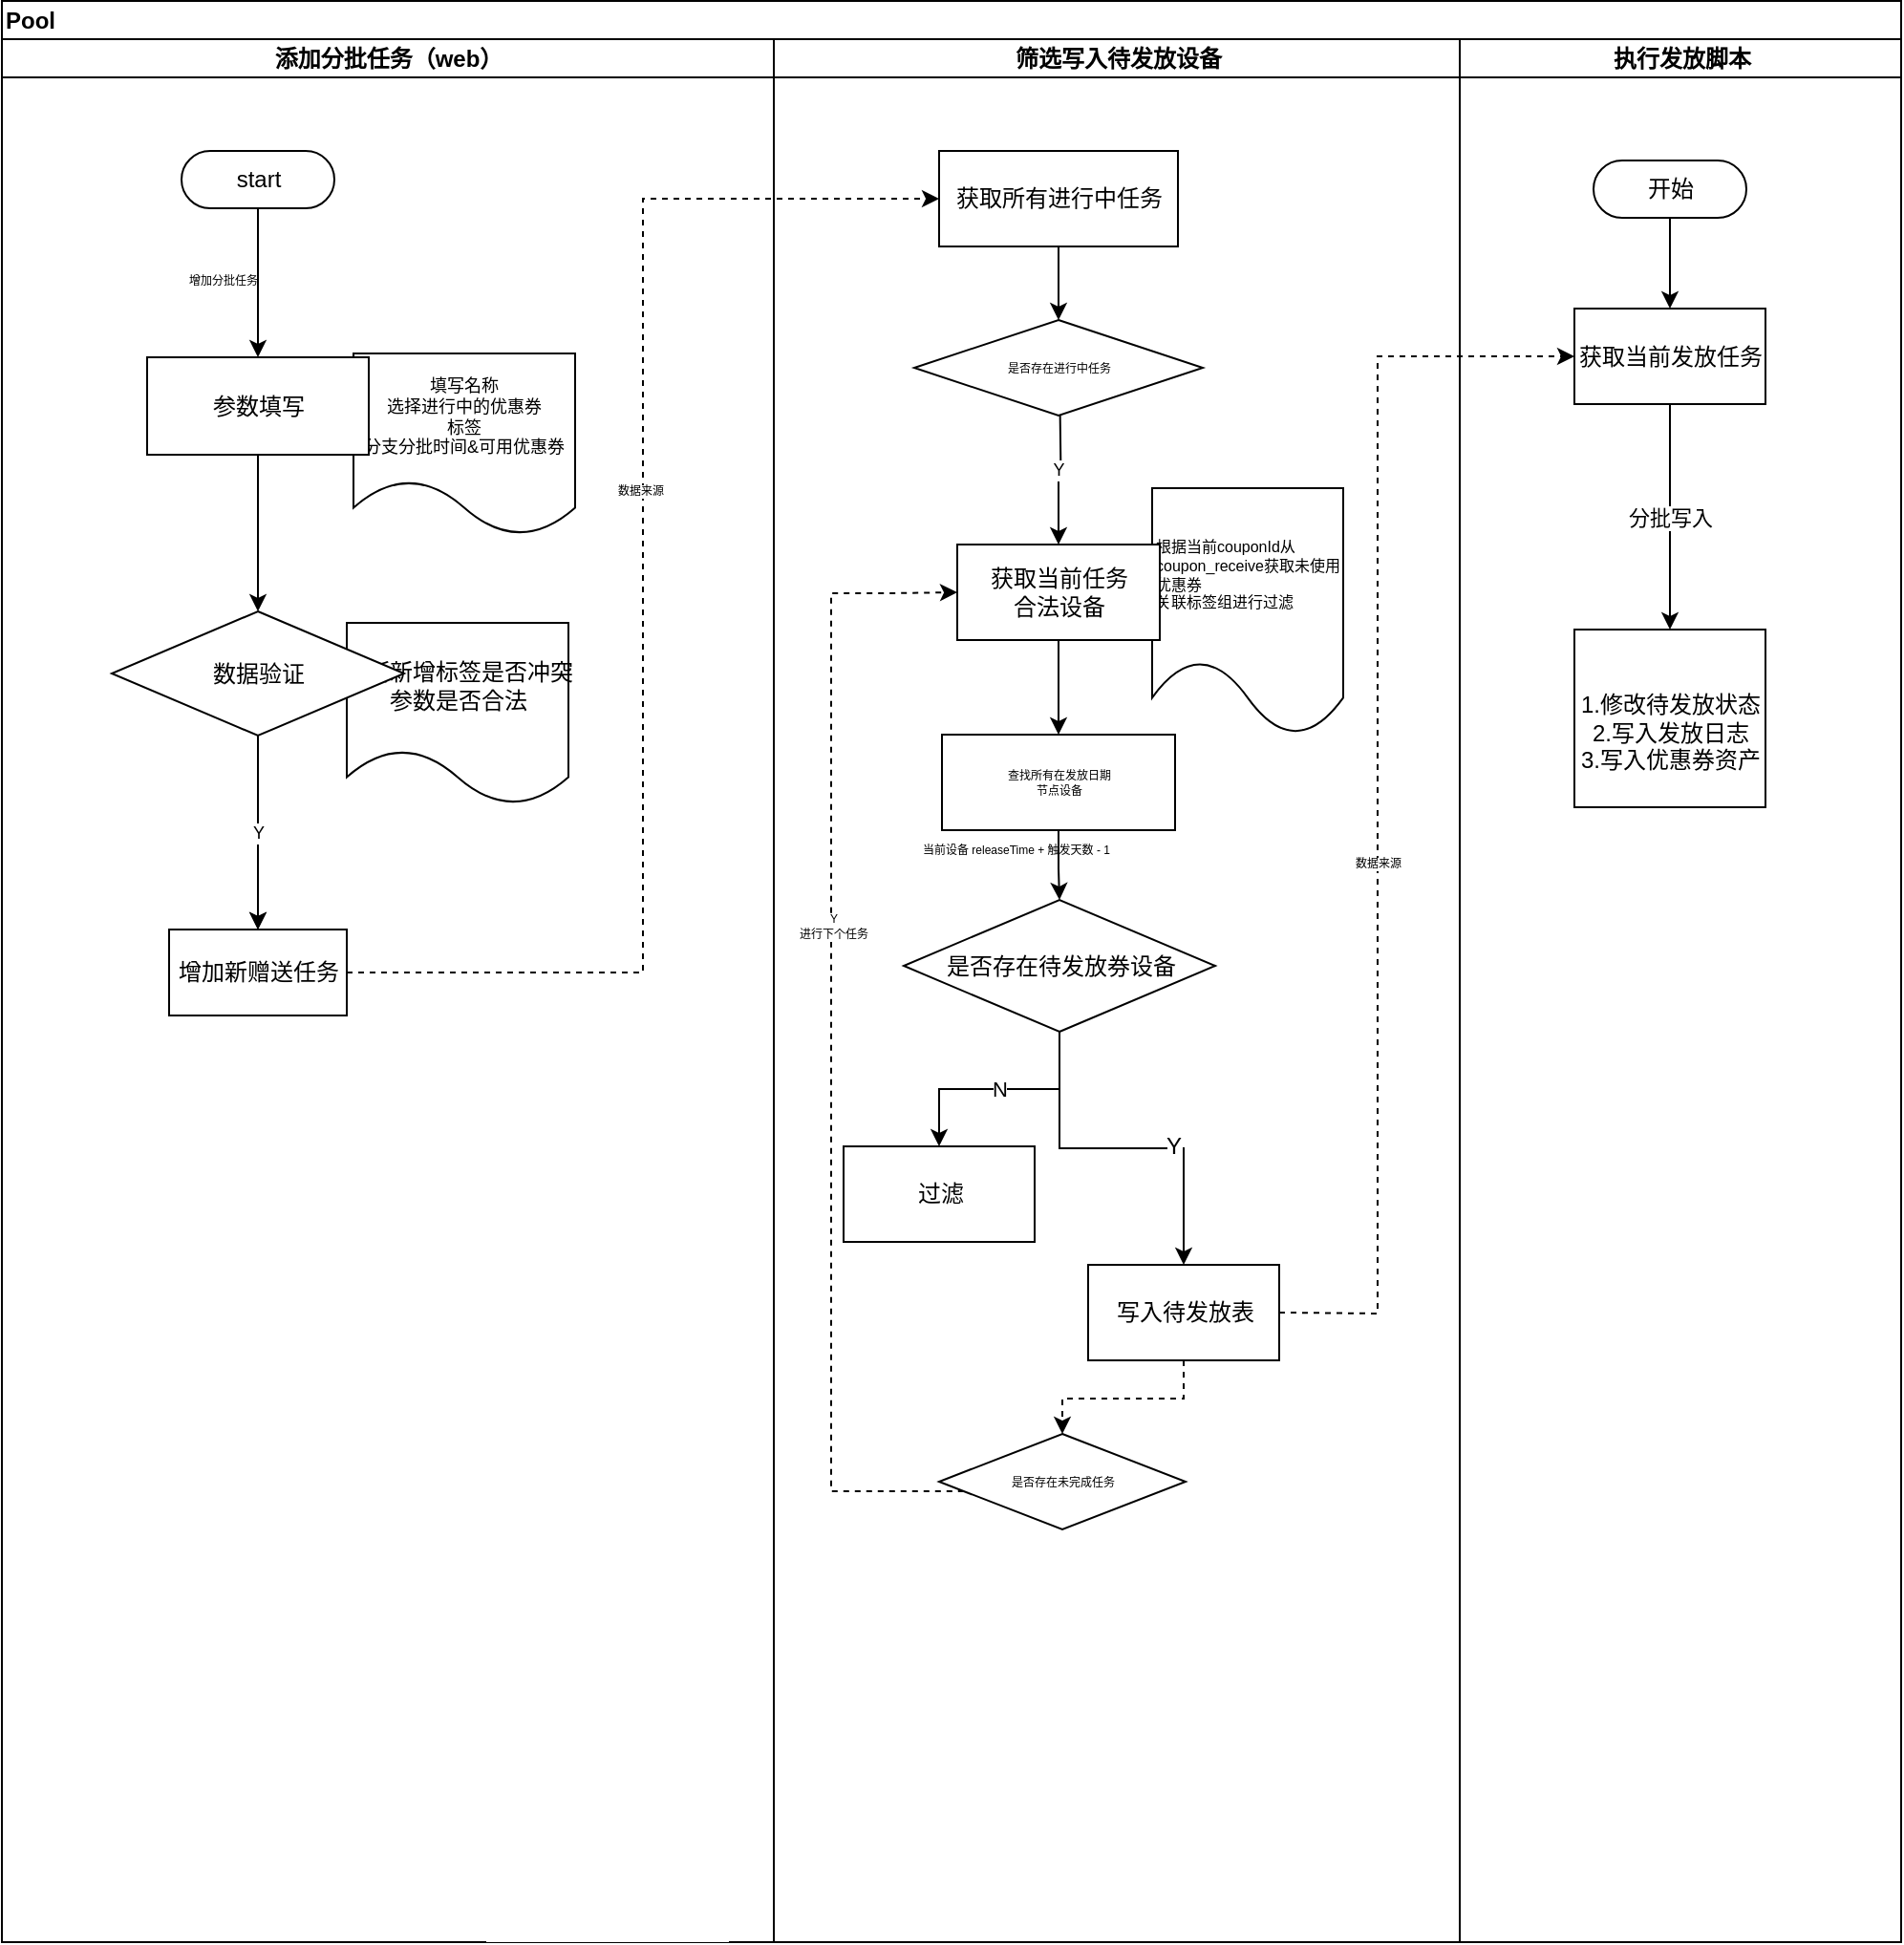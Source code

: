 <mxfile version="11.0.7" type="github"><diagram id="1Uks4rXL4dTz_hB3k0oI" name="赠送流程"><mxGraphModel dx="1673" dy="911" grid="1" gridSize="10" guides="1" tooltips="1" connect="1" arrows="1" fold="1" page="1" pageScale="1" pageWidth="827" pageHeight="1169" math="0" shadow="0"><root><mxCell id="0"/><mxCell id="1" parent="0"/><mxCell id="1NSMPgPq7o7XclI2195f-1" value="Pool" style="swimlane;html=1;childLayout=stackLayout;resizeParent=1;resizeParentMax=0;startSize=20;shadow=0;glass=0;align=left;" vertex="1" parent="1"><mxGeometry x="116" y="170.5" width="994" height="1016" as="geometry"/></mxCell><mxCell id="1NSMPgPq7o7XclI2195f-3" value="添加分批任务（web）" style="swimlane;html=1;startSize=20;" vertex="1" parent="1NSMPgPq7o7XclI2195f-1"><mxGeometry y="20" width="404" height="996" as="geometry"/></mxCell><mxCell id="1NSMPgPq7o7XclI2195f-39" value="start" style="html=1;dashed=0;whitespace=wrap;shape=mxgraph.dfd.start;shadow=0;glass=0;align=center;flipV=1;" vertex="1" parent="1NSMPgPq7o7XclI2195f-3"><mxGeometry x="94" y="58.5" width="80" height="30" as="geometry"/></mxCell><mxCell id="1NSMPgPq7o7XclI2195f-61" style="edgeStyle=orthogonalEdgeStyle;rounded=0;orthogonalLoop=1;jettySize=auto;html=1;startArrow=none;startFill=0;endArrow=classic;endFill=1;strokeColor=#000000;exitX=0.5;exitY=0.5;exitDx=0;exitDy=-15;exitPerimeter=0;" edge="1" parent="1NSMPgPq7o7XclI2195f-3" source="1NSMPgPq7o7XclI2195f-39" target="1NSMPgPq7o7XclI2195f-60"><mxGeometry relative="1" as="geometry"><mxPoint x="134" y="186" as="sourcePoint"/></mxGeometry></mxCell><mxCell id="1NSMPgPq7o7XclI2195f-67" style="edgeStyle=orthogonalEdgeStyle;rounded=0;orthogonalLoop=1;jettySize=auto;html=1;startArrow=none;startFill=0;endArrow=classic;endFill=1;strokeColor=#000000;" edge="1" parent="1NSMPgPq7o7XclI2195f-3" source="1NSMPgPq7o7XclI2195f-59" target="1NSMPgPq7o7XclI2195f-66"><mxGeometry relative="1" as="geometry"/></mxCell><mxCell id="1NSMPgPq7o7XclI2195f-69" value="Y" style="edgeStyle=orthogonalEdgeStyle;rounded=0;orthogonalLoop=1;jettySize=auto;html=1;startArrow=none;startFill=0;endArrow=classic;endFill=1;strokeColor=#000000;fontSize=9;" edge="1" parent="1NSMPgPq7o7XclI2195f-3" source="1NSMPgPq7o7XclI2195f-59" target="1NSMPgPq7o7XclI2195f-66"><mxGeometry relative="1" as="geometry"/></mxCell><mxCell id="1NSMPgPq7o7XclI2195f-62" style="edgeStyle=orthogonalEdgeStyle;rounded=0;orthogonalLoop=1;jettySize=auto;html=1;startArrow=none;startFill=0;endArrow=classic;endFill=1;strokeColor=#000000;" edge="1" parent="1NSMPgPq7o7XclI2195f-3" source="1NSMPgPq7o7XclI2195f-60" target="1NSMPgPq7o7XclI2195f-59"><mxGeometry relative="1" as="geometry"/></mxCell><mxCell id="1NSMPgPq7o7XclI2195f-66" value="增加新赠送任务" style="html=1;dashed=0;whitespace=wrap;shadow=0;glass=0;align=center;flipV=1;" vertex="1" parent="1NSMPgPq7o7XclI2195f-3"><mxGeometry x="87.5" y="466" width="93" height="45" as="geometry"/></mxCell><mxCell id="1NSMPgPq7o7XclI2195f-80" value="增加分批任务" style="text;html=1;fontSize=6;" vertex="1" parent="1NSMPgPq7o7XclI2195f-3"><mxGeometry x="96" y="116" width="92" height="21" as="geometry"/></mxCell><mxCell id="1NSMPgPq7o7XclI2195f-81" value="" style="group;flipV=1;" vertex="1" connectable="0" parent="1NSMPgPq7o7XclI2195f-3"><mxGeometry x="76" y="164.5" width="224" height="95" as="geometry"/></mxCell><mxCell id="1NSMPgPq7o7XclI2195f-68" value="填写名称&lt;br style=&quot;font-size: 9px;&quot;&gt;选择进行中的优惠券&lt;br style=&quot;font-size: 9px;&quot;&gt;标签&lt;br style=&quot;font-size: 9px;&quot;&gt;分支分批时间&amp;amp;可用优惠券" style="shape=document;whiteSpace=wrap;html=1;boundedLbl=1;dashed=0;flipH=1;shadow=0;glass=0;align=center;fontSize=9;" vertex="1" parent="1NSMPgPq7o7XclI2195f-81"><mxGeometry x="108" width="116" height="95" as="geometry"/></mxCell><mxCell id="1NSMPgPq7o7XclI2195f-60" value="参数填写" style="html=1;dashed=0;whitespace=wrap;shadow=0;glass=0;align=center;flipV=1;" vertex="1" parent="1NSMPgPq7o7XclI2195f-81"><mxGeometry y="2" width="116" height="51" as="geometry"/></mxCell><mxCell id="1NSMPgPq7o7XclI2195f-83" value="" style="group;flipV=1;" vertex="1" connectable="0" parent="1NSMPgPq7o7XclI2195f-3"><mxGeometry x="57.5" y="299.5" width="239" height="101" as="geometry"/></mxCell><mxCell id="1NSMPgPq7o7XclI2195f-71" value="&lt;span style=&quot;font-size: 12px ; white-space: nowrap&quot;&gt;判断新增标签是否冲突&lt;br&gt;参数是否合法&lt;br&gt;&lt;/span&gt;" style="shape=document;whiteSpace=wrap;html=1;boundedLbl=1;dashed=0;flipH=1;shadow=0;glass=0;align=center;fontSize=9;" vertex="1" parent="1NSMPgPq7o7XclI2195f-83"><mxGeometry x="123" y="6" width="116" height="95" as="geometry"/></mxCell><mxCell id="1NSMPgPq7o7XclI2195f-59" value="数据验证" style="shape=rhombus;html=1;dashed=0;whitespace=wrap;perimeter=rhombusPerimeter;shadow=0;glass=0;align=center;" vertex="1" parent="1NSMPgPq7o7XclI2195f-83"><mxGeometry width="153" height="65" as="geometry"/></mxCell><mxCell id="1NSMPgPq7o7XclI2195f-2" value="筛选写入待发放设备" style="swimlane;html=1;startSize=20;" vertex="1" parent="1NSMPgPq7o7XclI2195f-1"><mxGeometry x="404" y="20" width="359" height="996" as="geometry"/></mxCell><mxCell id="1NSMPgPq7o7XclI2195f-74" value="Y&amp;nbsp;" style="edgeStyle=orthogonalEdgeStyle;rounded=0;orthogonalLoop=1;jettySize=auto;html=1;startArrow=none;startFill=0;endArrow=classic;endFill=1;strokeColor=#000000;fontSize=9;entryX=0.5;entryY=0;entryDx=0;entryDy=0;" edge="1" parent="1NSMPgPq7o7XclI2195f-2" target="1NSMPgPq7o7XclI2195f-10"><mxGeometry relative="1" as="geometry"><mxPoint x="149.667" y="184.722" as="sourcePoint"/><mxPoint x="149.667" y="216" as="targetPoint"/></mxGeometry></mxCell><mxCell id="1NSMPgPq7o7XclI2195f-57" value="获取所有进行中任务" style="html=1;dashed=0;whitespace=wrap;shadow=0;glass=0;align=center;flipV=1;" vertex="1" parent="1NSMPgPq7o7XclI2195f-2"><mxGeometry x="86.5" y="58.5" width="125" height="50" as="geometry"/></mxCell><mxCell id="1NSMPgPq7o7XclI2195f-82" value="" style="group" vertex="1" connectable="0" parent="1NSMPgPq7o7XclI2195f-2"><mxGeometry x="96" y="258.5" width="204" height="129" as="geometry"/></mxCell><mxCell id="1NSMPgPq7o7XclI2195f-76" value="&lt;font style=&quot;font-size: 8px&quot;&gt;根据当前couponId从&lt;br style=&quot;font-size: 8px&quot;&gt;coupon_receive获取未使用优惠券&lt;br&gt;关联标签组进行过滤&lt;br&gt;&lt;/font&gt;" style="shape=document;whiteSpace=wrap;html=1;boundedLbl=1;dashed=0;flipH=1;shadow=0;glass=0;fontSize=6;align=left;" vertex="1" parent="1NSMPgPq7o7XclI2195f-82"><mxGeometry x="102" y="-23.5" width="100" height="129" as="geometry"/></mxCell><mxCell id="1NSMPgPq7o7XclI2195f-10" value="获取当前任务&lt;br&gt;合法设备" style="html=1;dashed=0;whitespace=wrap;shadow=0;glass=0;align=center;flipV=1;" vertex="1" parent="1NSMPgPq7o7XclI2195f-82"><mxGeometry y="6" width="106" height="50" as="geometry"/></mxCell><mxCell id="1NSMPgPq7o7XclI2195f-84" value="是否存在进行中任务" style="shape=rhombus;html=1;dashed=0;whitespace=wrap;perimeter=rhombusPerimeter;shadow=0;glass=0;fontSize=6;align=center;" vertex="1" parent="1NSMPgPq7o7XclI2195f-2"><mxGeometry x="73.5" y="147" width="151" height="50" as="geometry"/></mxCell><mxCell id="1NSMPgPq7o7XclI2195f-85" style="edgeStyle=orthogonalEdgeStyle;rounded=0;orthogonalLoop=1;jettySize=auto;html=1;startArrow=none;startFill=0;endArrow=classic;endFill=1;strokeColor=#000000;fontSize=9;" edge="1" parent="1NSMPgPq7o7XclI2195f-2" source="1NSMPgPq7o7XclI2195f-57" target="1NSMPgPq7o7XclI2195f-84"><mxGeometry relative="1" as="geometry"><mxPoint x="565.0" y="299" as="sourcePoint"/><mxPoint x="565.0" y="406.5" as="targetPoint"/></mxGeometry></mxCell><mxCell id="1NSMPgPq7o7XclI2195f-30" value="过滤" style="html=1;dashed=0;whitespace=wrap;shadow=0;glass=0;align=center;flipV=1;" vertex="1" parent="1NSMPgPq7o7XclI2195f-2"><mxGeometry x="36.5" y="579.5" width="100" height="50" as="geometry"/></mxCell><mxCell id="1NSMPgPq7o7XclI2195f-101" style="edgeStyle=orthogonalEdgeStyle;rounded=0;orthogonalLoop=1;jettySize=auto;html=1;entryX=0.5;entryY=0;entryDx=0;entryDy=0;dashed=1;startArrow=none;startFill=0;endArrow=classic;endFill=1;strokeColor=#000000;fontSize=6;" edge="1" parent="1NSMPgPq7o7XclI2195f-2" source="1NSMPgPq7o7XclI2195f-33" target="1NSMPgPq7o7XclI2195f-97"><mxGeometry relative="1" as="geometry"/></mxCell><mxCell id="1NSMPgPq7o7XclI2195f-33" value="写入待发放表" style="html=1;dashed=0;whitespace=wrap;shadow=0;glass=0;align=center;flipV=1;" vertex="1" parent="1NSMPgPq7o7XclI2195f-2"><mxGeometry x="164.5" y="641.5" width="100" height="50" as="geometry"/></mxCell><mxCell id="1NSMPgPq7o7XclI2195f-89" value="" style="group" vertex="1" connectable="0" parent="1NSMPgPq7o7XclI2195f-2"><mxGeometry x="62" y="402" width="244.5" height="106" as="geometry"/></mxCell><mxCell id="1NSMPgPq7o7XclI2195f-126" style="edgeStyle=orthogonalEdgeStyle;rounded=0;orthogonalLoop=1;jettySize=auto;html=1;dashed=1;startArrow=none;startFill=0;endArrow=classic;endFill=1;strokeColor=#000000;fontSize=6;entryX=0;entryY=0.5;entryDx=0;entryDy=0;" edge="1" parent="1NSMPgPq7o7XclI2195f-2" source="1NSMPgPq7o7XclI2195f-97" target="1NSMPgPq7o7XclI2195f-10"><mxGeometry relative="1" as="geometry"><mxPoint x="70" y="289.5" as="targetPoint"/><Array as="points"><mxPoint x="30" y="760"/><mxPoint x="30" y="290"/><mxPoint x="60" y="290"/></Array></mxGeometry></mxCell><mxCell id="1NSMPgPq7o7XclI2195f-127" value="Y&lt;br&gt;进行下个任务" style="text;html=1;resizable=0;points=[];align=center;verticalAlign=middle;labelBackgroundColor=#ffffff;fontSize=6;" vertex="1" connectable="0" parent="1NSMPgPq7o7XclI2195f-126"><mxGeometry x="0.205" y="-1" relative="1" as="geometry"><mxPoint as="offset"/></mxGeometry></mxCell><mxCell id="1NSMPgPq7o7XclI2195f-97" value="是否存在未完成任务" style="shape=rhombus;html=1;dashed=0;whitespace=wrap;perimeter=rhombusPerimeter;shadow=0;glass=0;fontSize=6;align=center;" vertex="1" parent="1NSMPgPq7o7XclI2195f-2"><mxGeometry x="86.5" y="730" width="129" height="50" as="geometry"/></mxCell><mxCell id="1NSMPgPq7o7XclI2195f-98" value="当前设备 releaseTime + 触发天数 - 1" style="text;html=1;fontSize=6;" vertex="1" parent="1NSMPgPq7o7XclI2195f-2"><mxGeometry x="76" y="414" width="216" height="21" as="geometry"/></mxCell><mxCell id="1NSMPgPq7o7XclI2195f-50" value="执行发放脚本" style="swimlane;html=1;startSize=20;" vertex="1" parent="1NSMPgPq7o7XclI2195f-1"><mxGeometry x="763" y="20" width="231" height="996" as="geometry"/></mxCell><mxCell id="1NSMPgPq7o7XclI2195f-51" style="edgeStyle=orthogonalEdgeStyle;rounded=0;orthogonalLoop=1;jettySize=auto;html=1;entryX=0.5;entryY=0;entryDx=0;entryDy=0;startArrow=none;startFill=0;endArrow=classic;endFill=1;strokeColor=#000000;" edge="1" parent="1NSMPgPq7o7XclI2195f-50" source="1NSMPgPq7o7XclI2195f-52" target="1NSMPgPq7o7XclI2195f-54"><mxGeometry relative="1" as="geometry"/></mxCell><mxCell id="1NSMPgPq7o7XclI2195f-52" value="开始" style="html=1;dashed=0;whitespace=wrap;shape=mxgraph.dfd.start;shadow=0;glass=0;align=center;flipV=1;" vertex="1" parent="1NSMPgPq7o7XclI2195f-50"><mxGeometry x="70" y="63.5" width="80" height="30" as="geometry"/></mxCell><mxCell id="1NSMPgPq7o7XclI2195f-53" value="分批写入" style="edgeStyle=orthogonalEdgeStyle;rounded=0;orthogonalLoop=1;jettySize=auto;html=1;startArrow=none;startFill=0;endArrow=classic;endFill=1;strokeColor=#000000;" edge="1" parent="1NSMPgPq7o7XclI2195f-50" source="1NSMPgPq7o7XclI2195f-54" target="1NSMPgPq7o7XclI2195f-55"><mxGeometry relative="1" as="geometry"/></mxCell><mxCell id="1NSMPgPq7o7XclI2195f-54" value="获取当前发放任务" style="html=1;dashed=0;whitespace=wrap;shadow=0;glass=0;align=center;flipV=1;" vertex="1" parent="1NSMPgPq7o7XclI2195f-50"><mxGeometry x="60" y="141" width="100" height="50" as="geometry"/></mxCell><mxCell id="1NSMPgPq7o7XclI2195f-55" value="&lt;br&gt;1.修改待发放状态&lt;br&gt;2.写入发放日志&lt;br&gt;3.写入优惠券资产" style="html=1;dashed=0;whitespace=wrap;shadow=0;glass=0;align=center;flipV=1;" vertex="1" parent="1NSMPgPq7o7XclI2195f-50"><mxGeometry x="60" y="309" width="100" height="93" as="geometry"/></mxCell><mxCell id="1NSMPgPq7o7XclI2195f-45" style="edgeStyle=orthogonalEdgeStyle;rounded=0;orthogonalLoop=1;jettySize=auto;html=1;startArrow=none;startFill=0;endArrow=classic;endFill=1;strokeColor=#000000;dashed=1;exitX=1;exitY=0.5;exitDx=0;exitDy=0;entryX=0;entryY=0.5;entryDx=0;entryDy=0;" edge="1" parent="1NSMPgPq7o7XclI2195f-1" source="1NSMPgPq7o7XclI2195f-33" target="1NSMPgPq7o7XclI2195f-54"><mxGeometry relative="1" as="geometry"><mxPoint x="794" y="185.5" as="targetPoint"/><Array as="points"><mxPoint x="674" y="686"/><mxPoint x="720" y="687"/><mxPoint x="720" y="186"/></Array></mxGeometry></mxCell><mxCell id="1NSMPgPq7o7XclI2195f-93" value="数据来源" style="text;html=1;resizable=0;points=[];align=center;verticalAlign=middle;labelBackgroundColor=#ffffff;fontSize=6;" vertex="1" connectable="0" parent="1NSMPgPq7o7XclI2195f-45"><mxGeometry x="-0.125" relative="1" as="geometry"><mxPoint as="offset"/></mxGeometry></mxCell><mxCell id="1NSMPgPq7o7XclI2195f-70" style="edgeStyle=orthogonalEdgeStyle;rounded=0;orthogonalLoop=1;jettySize=auto;html=1;entryX=0;entryY=0.5;entryDx=0;entryDy=0;startArrow=none;startFill=0;endArrow=classic;endFill=1;strokeColor=#000000;fontSize=9;dashed=1;" edge="1" parent="1NSMPgPq7o7XclI2195f-1" source="1NSMPgPq7o7XclI2195f-66" target="1NSMPgPq7o7XclI2195f-57"><mxGeometry relative="1" as="geometry"/></mxCell><mxCell id="1NSMPgPq7o7XclI2195f-91" value="数据来源" style="text;html=1;resizable=0;points=[];align=center;verticalAlign=middle;labelBackgroundColor=#ffffff;fontSize=6;" vertex="1" connectable="0" parent="1NSMPgPq7o7XclI2195f-70"><mxGeometry x="0.142" y="2" relative="1" as="geometry"><mxPoint y="1" as="offset"/></mxGeometry></mxCell><mxCell id="1NSMPgPq7o7XclI2195f-20" value="是否存在待发放券设备" style="shape=rhombus;html=1;dashed=0;whitespace=wrap;perimeter=rhombusPerimeter;shadow=0;glass=0;align=center;flipV=1;" vertex="1" parent="1"><mxGeometry x="588" y="641" width="163" height="69" as="geometry"/></mxCell><mxCell id="1NSMPgPq7o7XclI2195f-31" value="N" style="edgeStyle=orthogonalEdgeStyle;rounded=0;orthogonalLoop=1;jettySize=auto;html=1;" edge="1" parent="1" source="1NSMPgPq7o7XclI2195f-20" target="1NSMPgPq7o7XclI2195f-30"><mxGeometry relative="1" as="geometry"/></mxCell><mxCell id="1NSMPgPq7o7XclI2195f-32" style="edgeStyle=orthogonalEdgeStyle;rounded=0;orthogonalLoop=1;jettySize=auto;html=1;entryX=0.5;entryY=0;entryDx=0;entryDy=0;" edge="1" parent="1" source="1NSMPgPq7o7XclI2195f-20" target="1NSMPgPq7o7XclI2195f-33"><mxGeometry relative="1" as="geometry"><mxPoint x="746.167" y="688.167" as="targetPoint"/></mxGeometry></mxCell><mxCell id="1NSMPgPq7o7XclI2195f-36" value="Y" style="text;html=1;resizable=0;points=[];align=center;verticalAlign=middle;labelBackgroundColor=#ffffff;" vertex="1" connectable="0" parent="1NSMPgPq7o7XclI2195f-32"><mxGeometry x="0.284" y="1" relative="1" as="geometry"><mxPoint as="offset"/></mxGeometry></mxCell><mxCell id="1NSMPgPq7o7XclI2195f-100" value="" style="edgeStyle=orthogonalEdgeStyle;rounded=0;orthogonalLoop=1;jettySize=auto;html=1;" edge="1" parent="1" source="1NSMPgPq7o7XclI2195f-117" target="1NSMPgPq7o7XclI2195f-20"><mxGeometry relative="1" as="geometry"><mxPoint x="669" y="505" as="sourcePoint"/><mxPoint x="669" y="578" as="targetPoint"/></mxGeometry></mxCell><mxCell id="1NSMPgPq7o7XclI2195f-117" value="查找所有在发放日期&lt;br&gt;节点设备" style="html=1;dashed=0;whitespace=wrap;shadow=0;glass=0;fontSize=6;align=center;" vertex="1" parent="1"><mxGeometry x="608" y="554.5" width="122" height="50" as="geometry"/></mxCell><mxCell id="1NSMPgPq7o7XclI2195f-118" value="" style="edgeStyle=orthogonalEdgeStyle;rounded=0;orthogonalLoop=1;jettySize=auto;html=1;" edge="1" parent="1" source="1NSMPgPq7o7XclI2195f-10" target="1NSMPgPq7o7XclI2195f-117"><mxGeometry relative="1" as="geometry"><mxPoint x="669" y="505" as="sourcePoint"/><mxPoint x="669" y="620" as="targetPoint"/><Array as="points"><mxPoint x="669" y="520"/><mxPoint x="669" y="520"/></Array></mxGeometry></mxCell></root></mxGraphModel></diagram><diagram id="PbtDQtE9Y6Dk6RRHq56a" name="开发时间管理"><mxGraphModel dx="1422" dy="774" grid="1" gridSize="10" guides="1" tooltips="1" connect="1" arrows="1" fold="1" page="1" pageScale="1" pageWidth="827" pageHeight="1169" math="0" shadow="0"><root><mxCell id="2AQjFSg97HQOMe6IwAkB-0"/><mxCell id="2AQjFSg97HQOMe6IwAkB-1" parent="2AQjFSg97HQOMe6IwAkB-0"/><mxCell id="2AQjFSg97HQOMe6IwAkB-2" value="分批赠送优惠券" style="swimlane;childLayout=stackLayout;horizontal=1;fillColor=none;horizontalStack=1;resizeParent=1;resizeParentMax=0;resizeLast=0;collapsible=0;strokeColor=none;stackBorder=10;stackSpacing=-12;resizable=1;align=center;points=[];fontColor=#000000;shadow=0;glass=0;" vertex="1" parent="2AQjFSg97HQOMe6IwAkB-1"><mxGeometry x="10" y="350" width="768" height="130" as="geometry"/></mxCell><mxCell id="2AQjFSg97HQOMe6IwAkB-3" value="技术审核&#10;8/1" style="shape=step;perimeter=stepPerimeter;fixedSize=1;points=[];" vertex="1" parent="2AQjFSg97HQOMe6IwAkB-2"><mxGeometry x="10" y="33" width="120" height="87" as="geometry"/></mxCell><mxCell id="2AQjFSg97HQOMe6IwAkB-4" value="web接口开发&#10;文档&#10;本地测试&#10;8/9" style="shape=step;perimeter=stepPerimeter;fixedSize=1;points=[];" vertex="1" parent="2AQjFSg97HQOMe6IwAkB-2"><mxGeometry x="118" y="33" width="232" height="87" as="geometry"/></mxCell><mxCell id="2AQjFSg97HQOMe6IwAkB-6" value="后端逻辑编写&#10;脚本&#10;8/16" style="shape=step;perimeter=stepPerimeter;fixedSize=1;points=[];" vertex="1" parent="2AQjFSg97HQOMe6IwAkB-2"><mxGeometry x="338" y="33" width="100" height="87" as="geometry"/></mxCell><mxCell id="2AQjFSg97HQOMe6IwAkB-5" value="前后端联调&#10;8/23" style="shape=step;perimeter=stepPerimeter;fixedSize=1;points=[];" vertex="1" parent="2AQjFSg97HQOMe6IwAkB-2"><mxGeometry x="426" y="33" width="100" height="87" as="geometry"/></mxCell><mxCell id="2AQjFSg97HQOMe6IwAkB-7" value="dev&amp;uat测试&amp;数据验证&#10;&#10;8/28" style="shape=step;perimeter=stepPerimeter;fixedSize=1;points=[];" vertex="1" parent="2AQjFSg97HQOMe6IwAkB-2"><mxGeometry x="514" y="33" width="156" height="87" as="geometry"/></mxCell><mxCell id="2AQjFSg97HQOMe6IwAkB-8" value="上线生产环境&#10;8/29" style="shape=step;perimeter=stepPerimeter;fixedSize=1;points=[];" vertex="1" parent="2AQjFSg97HQOMe6IwAkB-2"><mxGeometry x="658" y="33" width="100" height="87" as="geometry"/></mxCell></root></mxGraphModel></diagram></mxfile>